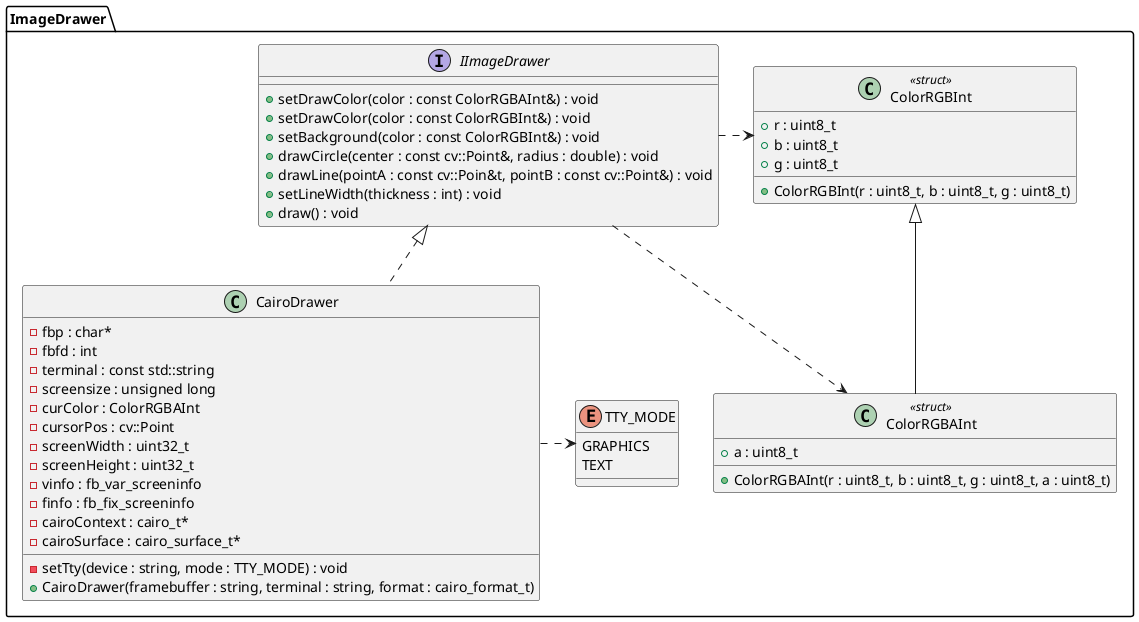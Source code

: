 @startuml

package ImageDrawer
{
    class ColorRGBInt <<struct>>
    {
        + r : uint8_t
        + b : uint8_t
        + g : uint8_t
        + ColorRGBInt(r : uint8_t, b : uint8_t, g : uint8_t)
    }

    class ColorRGBAInt <<struct>>
    {
        + a : uint8_t
        + ColorRGBAInt(r : uint8_t, b : uint8_t, g : uint8_t, a : uint8_t)
    }

    interface IImageDrawer
    {
        + setDrawColor(color : const ColorRGBAInt&) : void
        + setDrawColor(color : const ColorRGBInt&) : void
        + setBackground(color : const ColorRGBInt&) : void
        + drawCircle(center : const cv::Point&, radius : double) : void
        + drawLine(pointA : const cv::Poin&t, pointB : const cv::Point&) : void
        + setLineWidth(thickness : int) : void
        + draw() : void
    }

    enum TTY_MODE
    {
        GRAPHICS
        TEXT
    }

    class CairoDrawer
    {
        
        - fbp : char*
        - fbfd : int
        - terminal : const std::string
        - screensize : unsigned long
        - curColor : ColorRGBAInt
        - cursorPos : cv::Point
        - screenWidth : uint32_t
        - screenHeight : uint32_t
        - vinfo : fb_var_screeninfo
        - finfo : fb_fix_screeninfo
        - cairoContext : cairo_t*
        - cairoSurface : cairo_surface_t*
        - setTty(device : string, mode : TTY_MODE) : void
        + CairoDrawer(framebuffer : string, terminal : string, format : cairo_format_t)
    }
}

IImageDrawer .> ColorRGBInt
IImageDrawer .> ColorRGBAInt

IImageDrawer <|.. CairoDrawer

ColorRGBInt <|-- ColorRGBAInt

CairoDrawer .> TTY_MODE

@enduml